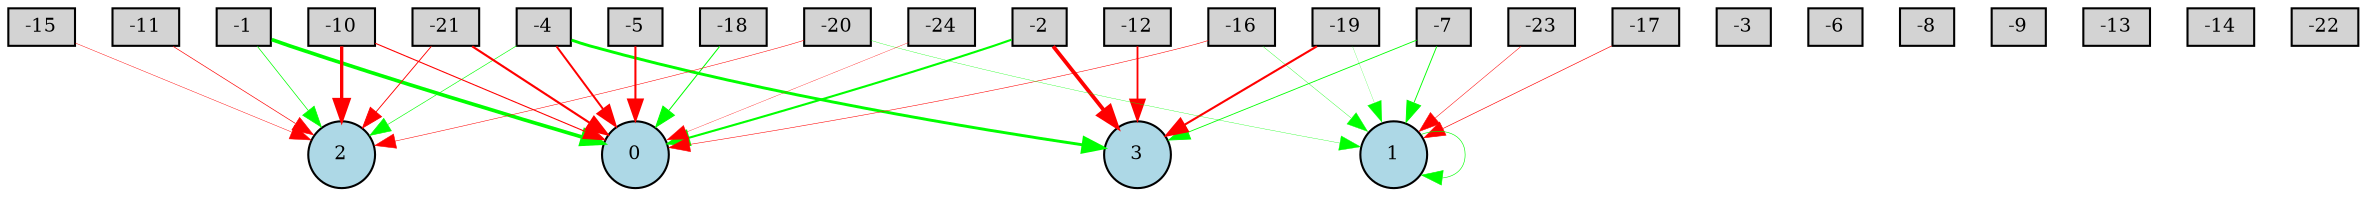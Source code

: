 digraph {
	node [fontsize=9 height=0.2 shape=circle width=0.2]
	-1 [fillcolor=lightgray shape=box style=filled]
	-2 [fillcolor=lightgray shape=box style=filled]
	-3 [fillcolor=lightgray shape=box style=filled]
	-4 [fillcolor=lightgray shape=box style=filled]
	-5 [fillcolor=lightgray shape=box style=filled]
	-6 [fillcolor=lightgray shape=box style=filled]
	-7 [fillcolor=lightgray shape=box style=filled]
	-8 [fillcolor=lightgray shape=box style=filled]
	-9 [fillcolor=lightgray shape=box style=filled]
	-10 [fillcolor=lightgray shape=box style=filled]
	-11 [fillcolor=lightgray shape=box style=filled]
	-12 [fillcolor=lightgray shape=box style=filled]
	-13 [fillcolor=lightgray shape=box style=filled]
	-14 [fillcolor=lightgray shape=box style=filled]
	-15 [fillcolor=lightgray shape=box style=filled]
	-16 [fillcolor=lightgray shape=box style=filled]
	-17 [fillcolor=lightgray shape=box style=filled]
	-18 [fillcolor=lightgray shape=box style=filled]
	-19 [fillcolor=lightgray shape=box style=filled]
	-20 [fillcolor=lightgray shape=box style=filled]
	-21 [fillcolor=lightgray shape=box style=filled]
	-22 [fillcolor=lightgray shape=box style=filled]
	-23 [fillcolor=lightgray shape=box style=filled]
	-24 [fillcolor=lightgray shape=box style=filled]
	0 [fillcolor=lightblue style=filled]
	1 [fillcolor=lightblue style=filled]
	2 [fillcolor=lightblue style=filled]
	3 [fillcolor=lightblue style=filled]
	-20 -> 2 [color=red penwidth=0.24562856680336162 style=solid]
	-10 -> 2 [color=red penwidth=1.60132155614626 style=solid]
	-2 -> 0 [color=green penwidth=1.0034875211045688 style=solid]
	-19 -> 3 [color=red penwidth=0.9993027772445539 style=solid]
	-15 -> 2 [color=red penwidth=0.20922233588867525 style=solid]
	-4 -> 2 [color=green penwidth=0.2937959264817753 style=solid]
	-17 -> 1 [color=red penwidth=0.3059913889665561 style=solid]
	-1 -> 0 [color=green penwidth=1.7619799015319513 style=solid]
	-4 -> 3 [color=green penwidth=1.3961751259017732 style=solid]
	-21 -> 0 [color=red penwidth=1.0236365944705204 style=solid]
	-16 -> 0 [color=red penwidth=0.2559464645028233 style=solid]
	-7 -> 3 [color=green penwidth=0.4135412306559578 style=solid]
	1 -> 1 [color=green penwidth=0.29583360774978035 style=solid]
	-7 -> 1 [color=green penwidth=0.4387849475734389 style=solid]
	-5 -> 0 [color=red penwidth=0.9864869576027642 style=solid]
	-19 -> 1 [color=green penwidth=0.10608715593696791 style=solid]
	-1 -> 2 [color=green penwidth=0.34383140635391074 style=solid]
	-16 -> 1 [color=green penwidth=0.17080251098454546 style=solid]
	-4 -> 0 [color=red penwidth=0.9381031315167007 style=solid]
	-20 -> 1 [color=green penwidth=0.16114222767950964 style=solid]
	-23 -> 1 [color=red penwidth=0.23766229025328872 style=solid]
	-12 -> 3 [color=red penwidth=0.8808310490300003 style=solid]
	-2 -> 3 [color=red penwidth=1.8414009519011338 style=solid]
	-21 -> 2 [color=red penwidth=0.42810522855919764 style=solid]
	-24 -> 0 [color=red penwidth=0.1572758452433417 style=solid]
	-11 -> 2 [color=red penwidth=0.3132448394894788 style=solid]
	-10 -> 0 [color=red penwidth=0.5168882110060156 style=solid]
	-18 -> 0 [color=green penwidth=0.48725199217621185 style=solid]
}
